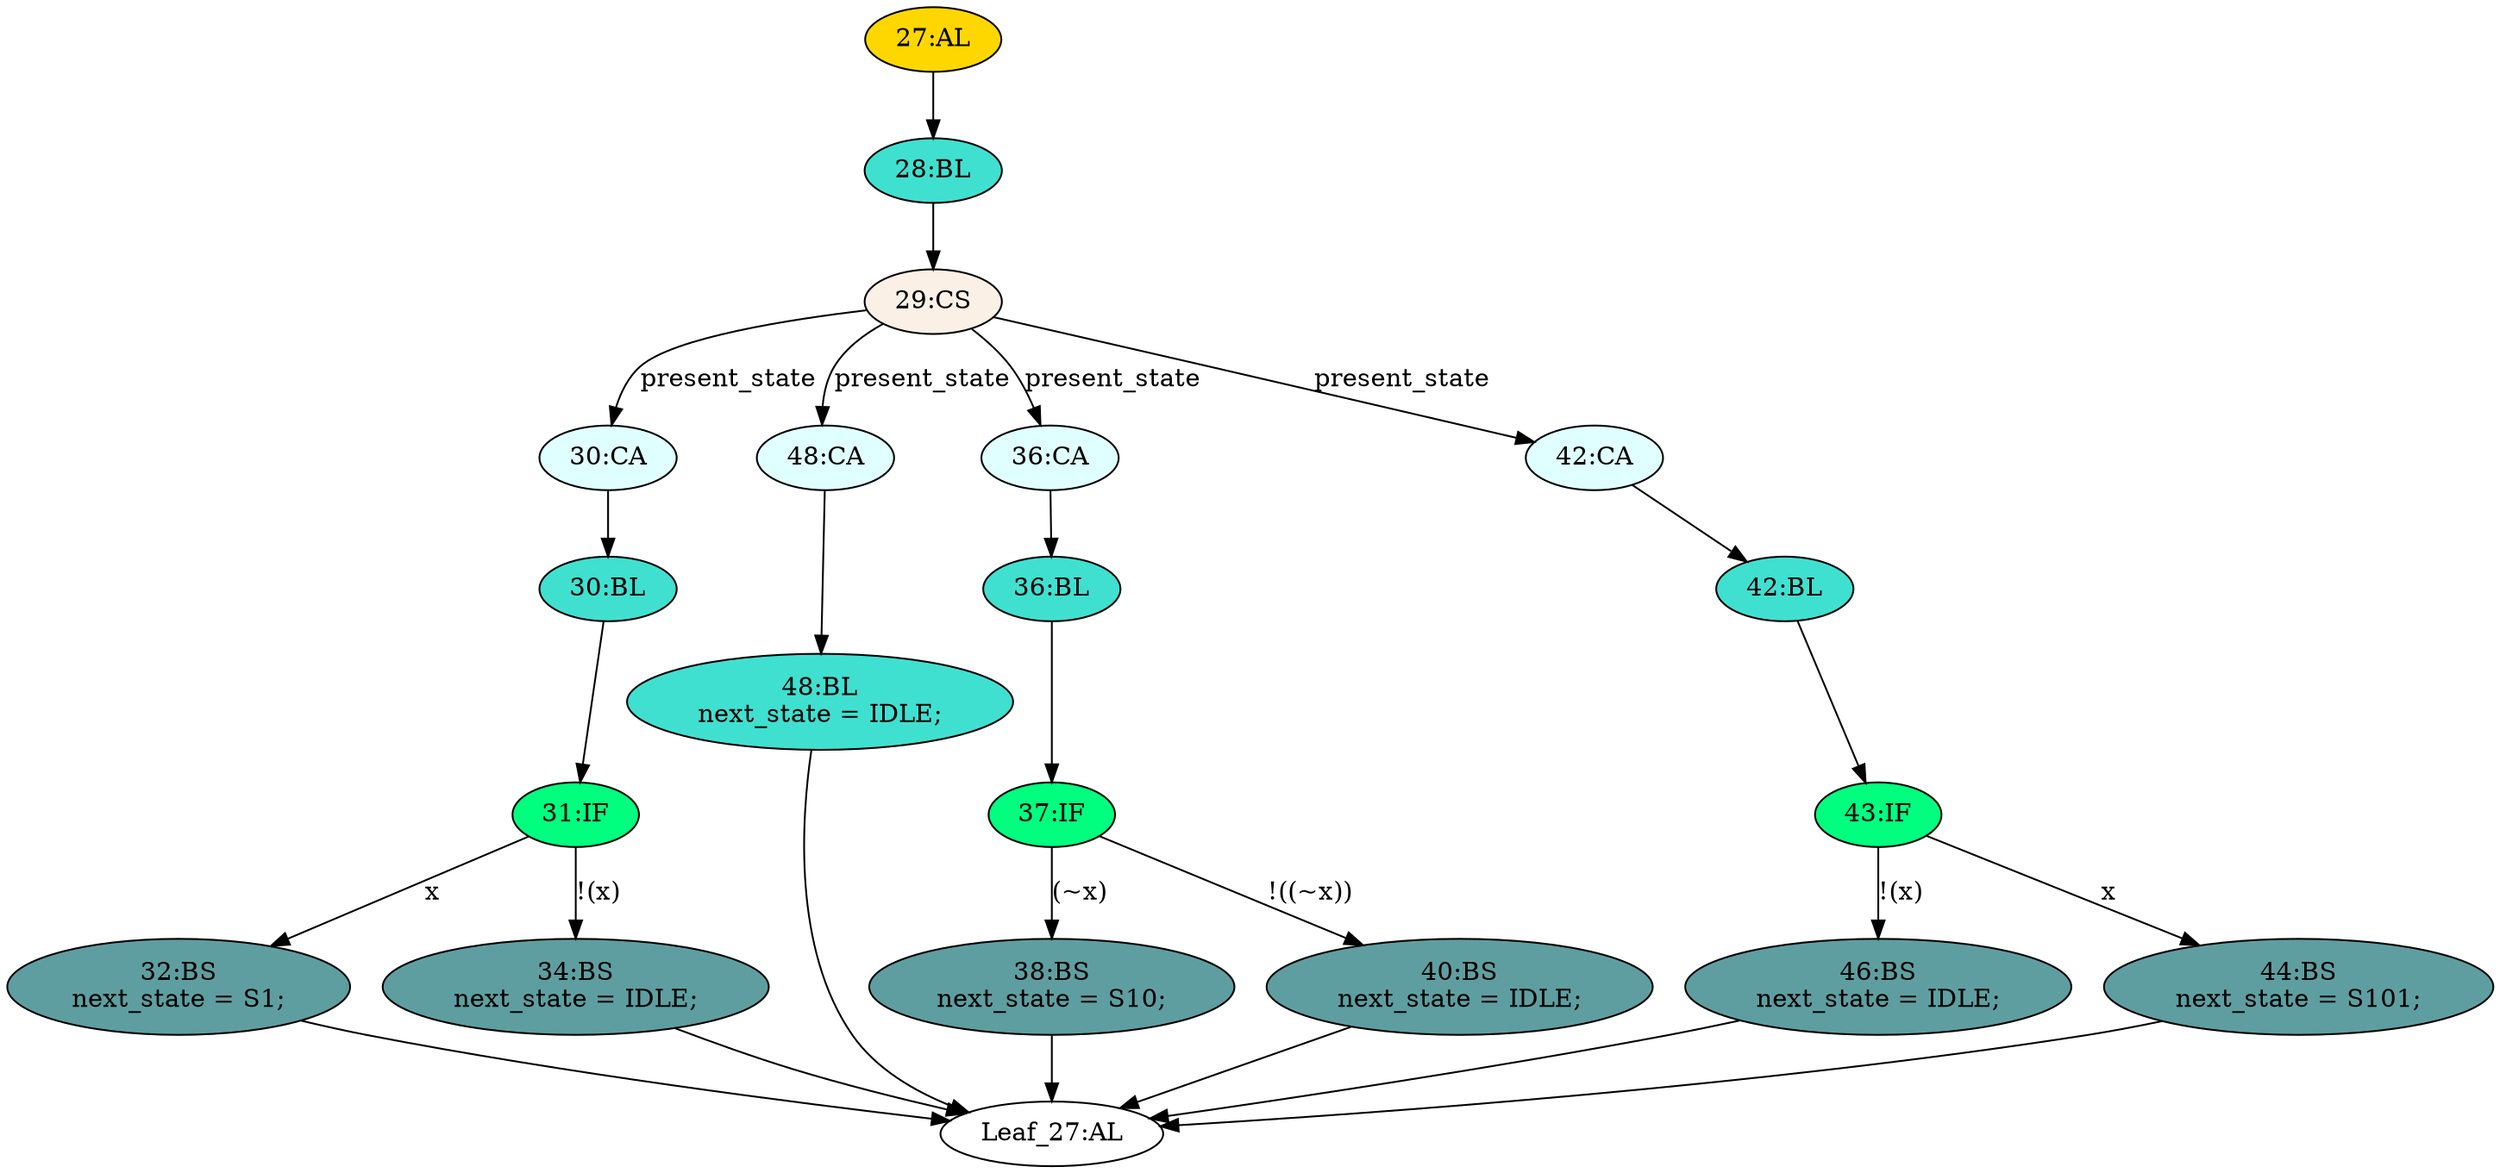 strict digraph "" {
	node [label="\N"];
	"27:AL"	[ast="<pyverilog.vparser.ast.Always object at 0x7f5fad386590>",
		clk_sens=False,
		fillcolor=gold,
		label="27:AL",
		sens="['present_state', 'x']",
		statements="[]",
		style=filled,
		typ=Always,
		use_var="['x', 'present_state']"];
	"28:BL"	[ast="<pyverilog.vparser.ast.Block object at 0x7f5fad386750>",
		fillcolor=turquoise,
		label="28:BL",
		statements="[]",
		style=filled,
		typ=Block];
	"27:AL" -> "28:BL"	[cond="[]",
		lineno=None];
	"46:BS"	[ast="<pyverilog.vparser.ast.BlockingSubstitution object at 0x7f5fad386110>",
		fillcolor=cadetblue,
		label="46:BS
next_state = IDLE;",
		statements="[<pyverilog.vparser.ast.BlockingSubstitution object at 0x7f5fad386110>]",
		style=filled,
		typ=BlockingSubstitution];
	"Leaf_27:AL"	[def_var="['next_state']",
		label="Leaf_27:AL"];
	"46:BS" -> "Leaf_27:AL"	[cond="[]",
		lineno=None];
	"30:CA"	[ast="<pyverilog.vparser.ast.Case object at 0x7f5fadae1490>",
		fillcolor=lightcyan,
		label="30:CA",
		statements="[]",
		style=filled,
		typ=Case];
	"30:BL"	[ast="<pyverilog.vparser.ast.Block object at 0x7f5fadae1750>",
		fillcolor=turquoise,
		label="30:BL",
		statements="[]",
		style=filled,
		typ=Block];
	"30:CA" -> "30:BL"	[cond="[]",
		lineno=None];
	"43:IF"	[ast="<pyverilog.vparser.ast.IfStatement object at 0x7f5fad3860d0>",
		fillcolor=springgreen,
		label="43:IF",
		statements="[]",
		style=filled,
		typ=IfStatement];
	"43:IF" -> "46:BS"	[cond="['x']",
		label="!(x)",
		lineno=43];
	"44:BS"	[ast="<pyverilog.vparser.ast.BlockingSubstitution object at 0x7f5fad386250>",
		fillcolor=cadetblue,
		label="44:BS
next_state = S101;",
		statements="[<pyverilog.vparser.ast.BlockingSubstitution object at 0x7f5fad386250>]",
		style=filled,
		typ=BlockingSubstitution];
	"43:IF" -> "44:BS"	[cond="['x']",
		label=x,
		lineno=43];
	"37:IF"	[ast="<pyverilog.vparser.ast.IfStatement object at 0x7f5fadae1d50>",
		fillcolor=springgreen,
		label="37:IF",
		statements="[]",
		style=filled,
		typ=IfStatement];
	"38:BS"	[ast="<pyverilog.vparser.ast.BlockingSubstitution object at 0x7f5fadae1ed0>",
		fillcolor=cadetblue,
		label="38:BS
next_state = S10;",
		statements="[<pyverilog.vparser.ast.BlockingSubstitution object at 0x7f5fadae1ed0>]",
		style=filled,
		typ=BlockingSubstitution];
	"37:IF" -> "38:BS"	[cond="['x']",
		label="(~x)",
		lineno=37];
	"40:BS"	[ast="<pyverilog.vparser.ast.BlockingSubstitution object at 0x7f5fadae1d90>",
		fillcolor=cadetblue,
		label="40:BS
next_state = IDLE;",
		statements="[<pyverilog.vparser.ast.BlockingSubstitution object at 0x7f5fadae1d90>]",
		style=filled,
		typ=BlockingSubstitution];
	"37:IF" -> "40:BS"	[cond="['x']",
		label="!((~x))",
		lineno=37];
	"48:BL"	[ast="<pyverilog.vparser.ast.Block object at 0x7f5fadae1bd0>",
		fillcolor=turquoise,
		label="48:BL
next_state = IDLE;",
		statements="[<pyverilog.vparser.ast.BlockingSubstitution object at 0x7f5fadae1c10>]",
		style=filled,
		typ=Block];
	"48:BL" -> "Leaf_27:AL"	[cond="[]",
		lineno=None];
	"31:IF"	[ast="<pyverilog.vparser.ast.IfStatement object at 0x7f5fadae1790>",
		fillcolor=springgreen,
		label="31:IF",
		statements="[]",
		style=filled,
		typ=IfStatement];
	"30:BL" -> "31:IF"	[cond="[]",
		lineno=None];
	"48:CA"	[ast="<pyverilog.vparser.ast.Case object at 0x7f5fadae1b50>",
		fillcolor=lightcyan,
		label="48:CA",
		statements="[]",
		style=filled,
		typ=Case];
	"48:CA" -> "48:BL"	[cond="[]",
		lineno=None];
	"38:BS" -> "Leaf_27:AL"	[cond="[]",
		lineno=None];
	"32:BS"	[ast="<pyverilog.vparser.ast.BlockingSubstitution object at 0x7f5fadae19d0>",
		fillcolor=cadetblue,
		label="32:BS
next_state = S1;",
		statements="[<pyverilog.vparser.ast.BlockingSubstitution object at 0x7f5fadae19d0>]",
		style=filled,
		typ=BlockingSubstitution];
	"31:IF" -> "32:BS"	[cond="['x']",
		label=x,
		lineno=31];
	"34:BS"	[ast="<pyverilog.vparser.ast.BlockingSubstitution object at 0x7f5fadae1810>",
		fillcolor=cadetblue,
		label="34:BS
next_state = IDLE;",
		statements="[<pyverilog.vparser.ast.BlockingSubstitution object at 0x7f5fadae1810>]",
		style=filled,
		typ=BlockingSubstitution];
	"31:IF" -> "34:BS"	[cond="['x']",
		label="!(x)",
		lineno=31];
	"32:BS" -> "Leaf_27:AL"	[cond="[]",
		lineno=None];
	"36:CA"	[ast="<pyverilog.vparser.ast.Case object at 0x7f5fad386490>",
		fillcolor=lightcyan,
		label="36:CA",
		statements="[]",
		style=filled,
		typ=Case];
	"36:BL"	[ast="<pyverilog.vparser.ast.Block object at 0x7f5fad386410>",
		fillcolor=turquoise,
		label="36:BL",
		statements="[]",
		style=filled,
		typ=Block];
	"36:CA" -> "36:BL"	[cond="[]",
		lineno=None];
	"34:BS" -> "Leaf_27:AL"	[cond="[]",
		lineno=None];
	"29:CS"	[ast="<pyverilog.vparser.ast.CaseStatement object at 0x7f5fad386790>",
		fillcolor=linen,
		label="29:CS",
		statements="[]",
		style=filled,
		typ=CaseStatement];
	"29:CS" -> "30:CA"	[cond="['present_state']",
		label=present_state,
		lineno=29];
	"29:CS" -> "48:CA"	[cond="['present_state']",
		label=present_state,
		lineno=29];
	"29:CS" -> "36:CA"	[cond="['present_state']",
		label=present_state,
		lineno=29];
	"42:CA"	[ast="<pyverilog.vparser.ast.Case object at 0x7f5fad386850>",
		fillcolor=lightcyan,
		label="42:CA",
		statements="[]",
		style=filled,
		typ=Case];
	"29:CS" -> "42:CA"	[cond="['present_state']",
		label=present_state,
		lineno=29];
	"44:BS" -> "Leaf_27:AL"	[cond="[]",
		lineno=None];
	"28:BL" -> "29:CS"	[cond="[]",
		lineno=None];
	"36:BL" -> "37:IF"	[cond="[]",
		lineno=None];
	"42:BL"	[ast="<pyverilog.vparser.ast.Block object at 0x7f5fad3868d0>",
		fillcolor=turquoise,
		label="42:BL",
		statements="[]",
		style=filled,
		typ=Block];
	"42:CA" -> "42:BL"	[cond="[]",
		lineno=None];
	"40:BS" -> "Leaf_27:AL"	[cond="[]",
		lineno=None];
	"42:BL" -> "43:IF"	[cond="[]",
		lineno=None];
}
